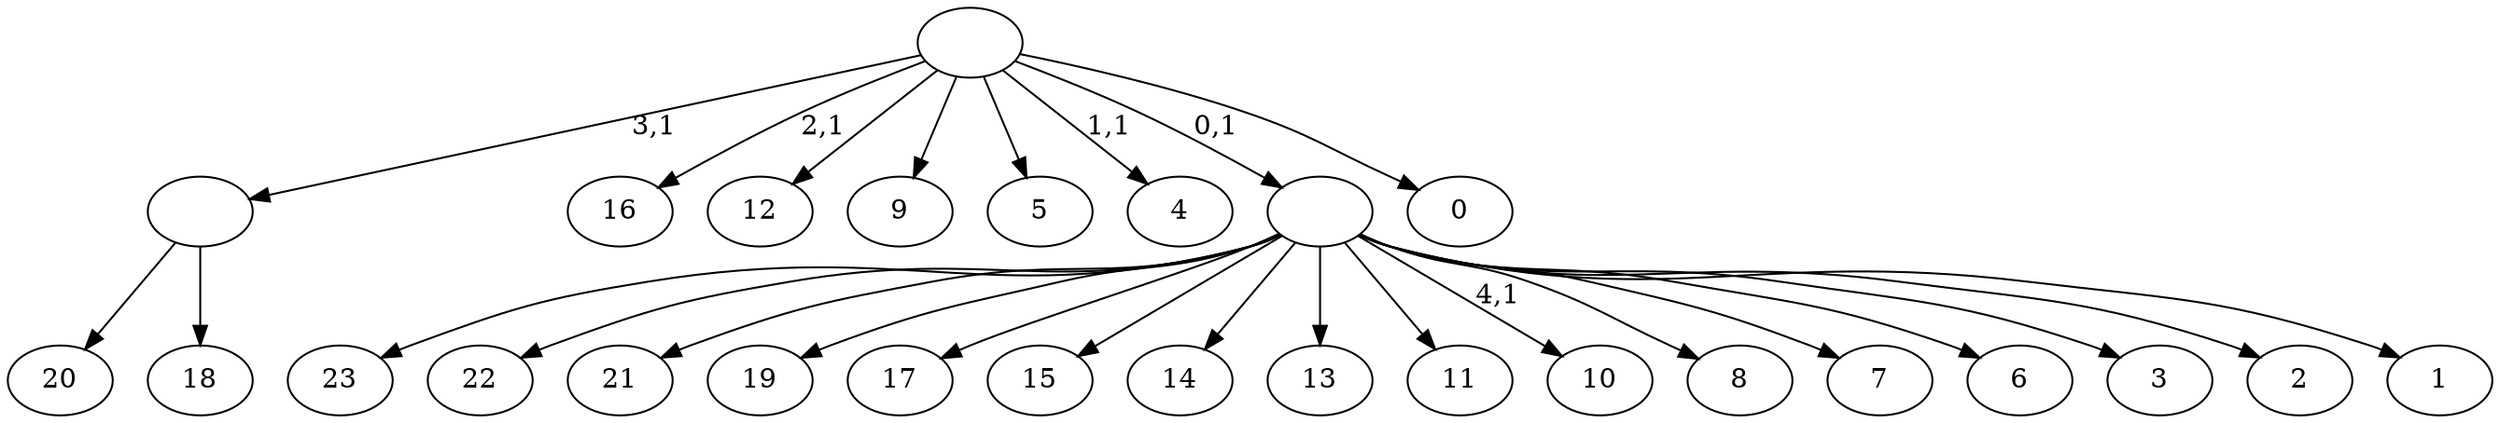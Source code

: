 digraph T {
	29 [label="23"]
	28 [label="22"]
	27 [label="21"]
	26 [label="20"]
	25 [label="19"]
	24 [label="18"]
	23 [label=""]
	22 [label="17"]
	21 [label="16"]
	19 [label="15"]
	18 [label="14"]
	17 [label="13"]
	16 [label="12"]
	15 [label="11"]
	14 [label="10"]
	12 [label="9"]
	11 [label="8"]
	10 [label="7"]
	9 [label="6"]
	8 [label="5"]
	7 [label="4"]
	5 [label="3"]
	4 [label="2"]
	3 [label="1"]
	2 [label=""]
	1 [label="0"]
	0 [label=""]
	23 -> 26 [label=""]
	23 -> 24 [label=""]
	2 -> 14 [label="4,1"]
	2 -> 29 [label=""]
	2 -> 28 [label=""]
	2 -> 27 [label=""]
	2 -> 25 [label=""]
	2 -> 22 [label=""]
	2 -> 19 [label=""]
	2 -> 18 [label=""]
	2 -> 17 [label=""]
	2 -> 15 [label=""]
	2 -> 11 [label=""]
	2 -> 10 [label=""]
	2 -> 9 [label=""]
	2 -> 5 [label=""]
	2 -> 4 [label=""]
	2 -> 3 [label=""]
	0 -> 7 [label="1,1"]
	0 -> 21 [label="2,1"]
	0 -> 23 [label="3,1"]
	0 -> 16 [label=""]
	0 -> 12 [label=""]
	0 -> 8 [label=""]
	0 -> 2 [label="0,1"]
	0 -> 1 [label=""]
}
